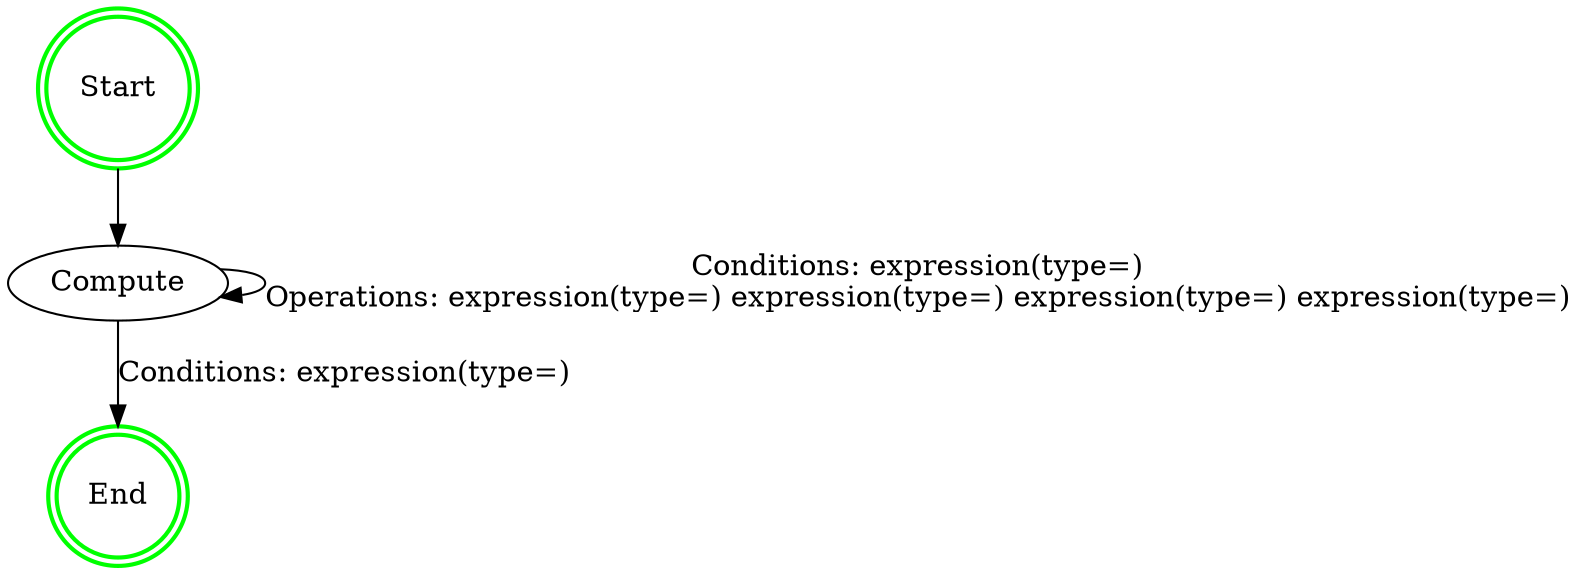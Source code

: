 digraph G {
    "End" [shape=doublecircle, color=green, style=bold];
    "Start" [shape=doublecircle, color=green, style=bold];
    "Compute" -> "Compute" [label="Conditions: expression(type=) \nOperations: expression(type=) expression(type=) expression(type=) expression(type=) "];
    "Compute" -> "End" [label="Conditions: expression(type=) "];
    "Start" -> "Compute";
}
